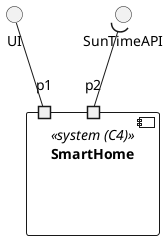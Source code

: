 @startuml
'https://plantuml.com/component-diagram

component SmartHome <<system (C4)>> {
port p1
port p2
}

UI -down- p1
SunTimeAPI )-down- p2

@enduml